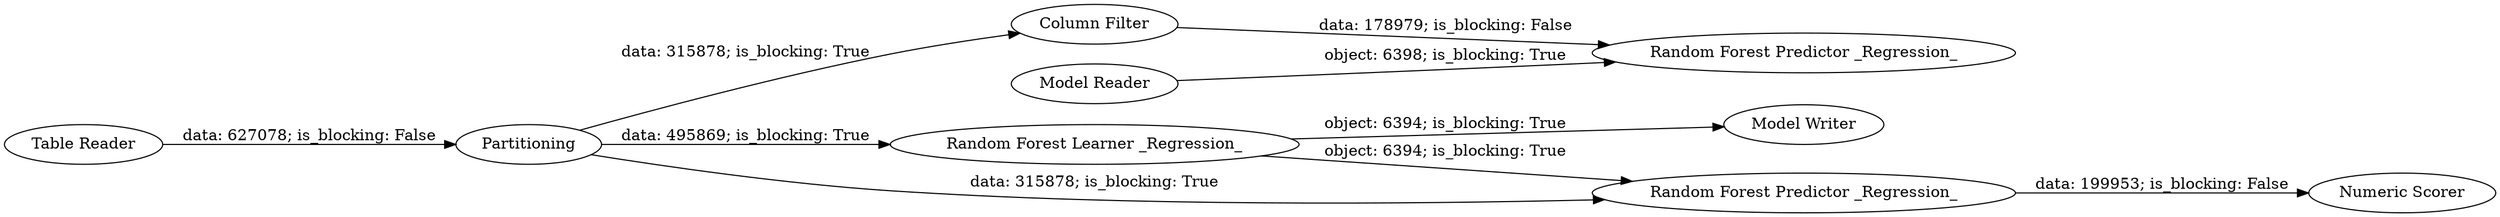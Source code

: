 digraph {
	"-3877905855594827945_51" [label="Model Reader"]
	"-3877905855594827945_60" [label="Random Forest Learner _Regression_"]
	"-3877905855594827945_54" [label="Table Reader"]
	"-3877905855594827945_50" [label="Model Writer"]
	"-3877905855594827945_63" [label="Random Forest Predictor _Regression_"]
	"-3877905855594827945_61" [label="Random Forest Predictor _Regression_"]
	"-3877905855594827945_24" [label=Partitioning]
	"-3877905855594827945_53" [label="Column Filter"]
	"-3877905855594827945_62" [label="Numeric Scorer"]
	"-3877905855594827945_24" -> "-3877905855594827945_61" [label="data: 315878; is_blocking: True"]
	"-3877905855594827945_54" -> "-3877905855594827945_24" [label="data: 627078; is_blocking: False"]
	"-3877905855594827945_51" -> "-3877905855594827945_63" [label="object: 6398; is_blocking: True"]
	"-3877905855594827945_24" -> "-3877905855594827945_60" [label="data: 495869; is_blocking: True"]
	"-3877905855594827945_60" -> "-3877905855594827945_50" [label="object: 6394; is_blocking: True"]
	"-3877905855594827945_61" -> "-3877905855594827945_62" [label="data: 199953; is_blocking: False"]
	"-3877905855594827945_53" -> "-3877905855594827945_63" [label="data: 178979; is_blocking: False"]
	"-3877905855594827945_60" -> "-3877905855594827945_61" [label="object: 6394; is_blocking: True"]
	"-3877905855594827945_24" -> "-3877905855594827945_53" [label="data: 315878; is_blocking: True"]
	rankdir=LR
}
